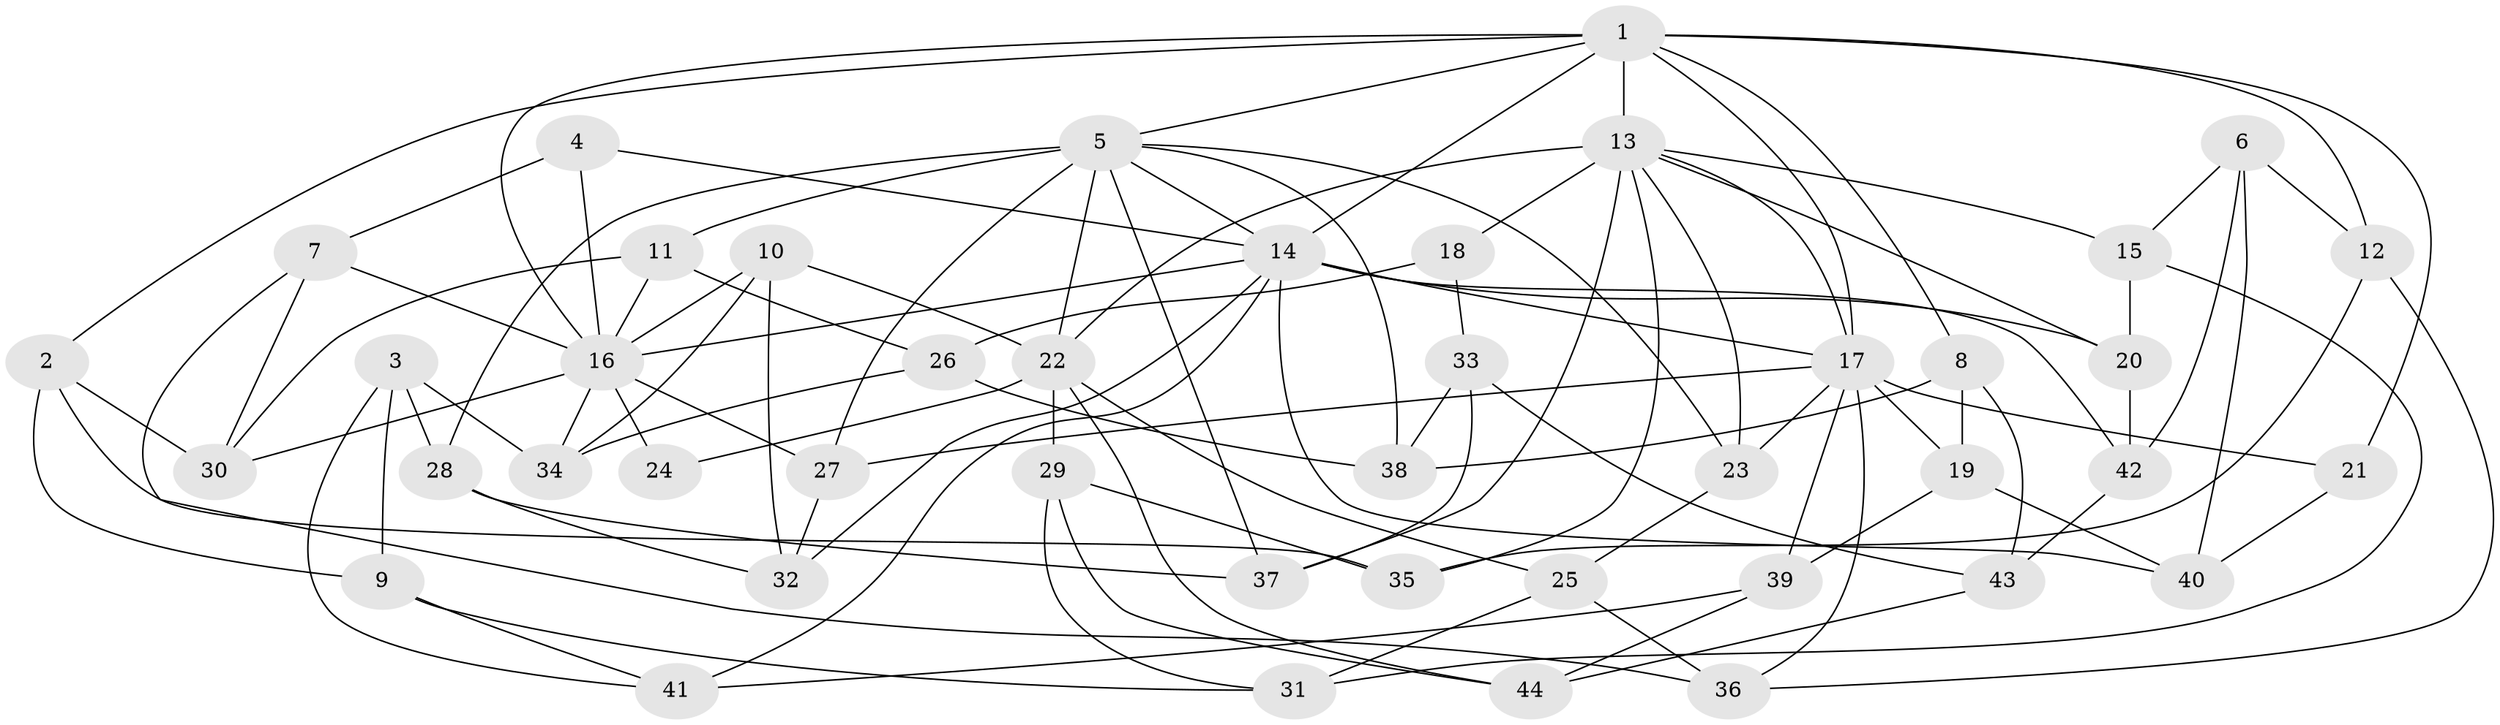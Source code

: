 // original degree distribution, {4: 1.0}
// Generated by graph-tools (version 1.1) at 2025/53/03/04/25 22:53:55]
// undirected, 44 vertices, 103 edges
graph export_dot {
  node [color=gray90,style=filled];
  1;
  2;
  3;
  4;
  5;
  6;
  7;
  8;
  9;
  10;
  11;
  12;
  13;
  14;
  15;
  16;
  17;
  18;
  19;
  20;
  21;
  22;
  23;
  24;
  25;
  26;
  27;
  28;
  29;
  30;
  31;
  32;
  33;
  34;
  35;
  36;
  37;
  38;
  39;
  40;
  41;
  42;
  43;
  44;
  1 -- 2 [weight=1.0];
  1 -- 5 [weight=1.0];
  1 -- 8 [weight=1.0];
  1 -- 12 [weight=1.0];
  1 -- 13 [weight=2.0];
  1 -- 14 [weight=1.0];
  1 -- 16 [weight=1.0];
  1 -- 17 [weight=1.0];
  1 -- 21 [weight=1.0];
  2 -- 9 [weight=1.0];
  2 -- 30 [weight=1.0];
  2 -- 35 [weight=1.0];
  3 -- 9 [weight=1.0];
  3 -- 28 [weight=1.0];
  3 -- 34 [weight=1.0];
  3 -- 41 [weight=1.0];
  4 -- 7 [weight=1.0];
  4 -- 14 [weight=1.0];
  4 -- 16 [weight=2.0];
  5 -- 11 [weight=1.0];
  5 -- 14 [weight=1.0];
  5 -- 22 [weight=2.0];
  5 -- 23 [weight=1.0];
  5 -- 27 [weight=1.0];
  5 -- 28 [weight=1.0];
  5 -- 37 [weight=1.0];
  5 -- 38 [weight=1.0];
  6 -- 12 [weight=1.0];
  6 -- 15 [weight=1.0];
  6 -- 40 [weight=1.0];
  6 -- 42 [weight=1.0];
  7 -- 16 [weight=1.0];
  7 -- 30 [weight=1.0];
  7 -- 36 [weight=1.0];
  8 -- 19 [weight=1.0];
  8 -- 38 [weight=1.0];
  8 -- 43 [weight=1.0];
  9 -- 31 [weight=1.0];
  9 -- 41 [weight=1.0];
  10 -- 16 [weight=1.0];
  10 -- 22 [weight=1.0];
  10 -- 32 [weight=1.0];
  10 -- 34 [weight=1.0];
  11 -- 16 [weight=1.0];
  11 -- 26 [weight=1.0];
  11 -- 30 [weight=1.0];
  12 -- 35 [weight=1.0];
  12 -- 36 [weight=1.0];
  13 -- 15 [weight=1.0];
  13 -- 17 [weight=1.0];
  13 -- 18 [weight=2.0];
  13 -- 20 [weight=1.0];
  13 -- 22 [weight=2.0];
  13 -- 23 [weight=1.0];
  13 -- 35 [weight=1.0];
  13 -- 37 [weight=1.0];
  14 -- 16 [weight=1.0];
  14 -- 17 [weight=1.0];
  14 -- 20 [weight=1.0];
  14 -- 32 [weight=1.0];
  14 -- 40 [weight=1.0];
  14 -- 41 [weight=1.0];
  14 -- 42 [weight=1.0];
  15 -- 20 [weight=1.0];
  15 -- 31 [weight=1.0];
  16 -- 24 [weight=2.0];
  16 -- 27 [weight=1.0];
  16 -- 30 [weight=1.0];
  16 -- 34 [weight=1.0];
  17 -- 19 [weight=1.0];
  17 -- 21 [weight=2.0];
  17 -- 23 [weight=1.0];
  17 -- 27 [weight=1.0];
  17 -- 36 [weight=1.0];
  17 -- 39 [weight=1.0];
  18 -- 26 [weight=1.0];
  18 -- 33 [weight=1.0];
  19 -- 39 [weight=1.0];
  19 -- 40 [weight=1.0];
  20 -- 42 [weight=1.0];
  21 -- 40 [weight=1.0];
  22 -- 24 [weight=2.0];
  22 -- 25 [weight=1.0];
  22 -- 29 [weight=1.0];
  22 -- 44 [weight=1.0];
  23 -- 25 [weight=1.0];
  25 -- 31 [weight=1.0];
  25 -- 36 [weight=1.0];
  26 -- 34 [weight=1.0];
  26 -- 38 [weight=1.0];
  27 -- 32 [weight=1.0];
  28 -- 32 [weight=1.0];
  28 -- 37 [weight=1.0];
  29 -- 31 [weight=1.0];
  29 -- 35 [weight=1.0];
  29 -- 44 [weight=1.0];
  33 -- 37 [weight=1.0];
  33 -- 38 [weight=1.0];
  33 -- 43 [weight=1.0];
  39 -- 41 [weight=1.0];
  39 -- 44 [weight=1.0];
  42 -- 43 [weight=1.0];
  43 -- 44 [weight=1.0];
}

